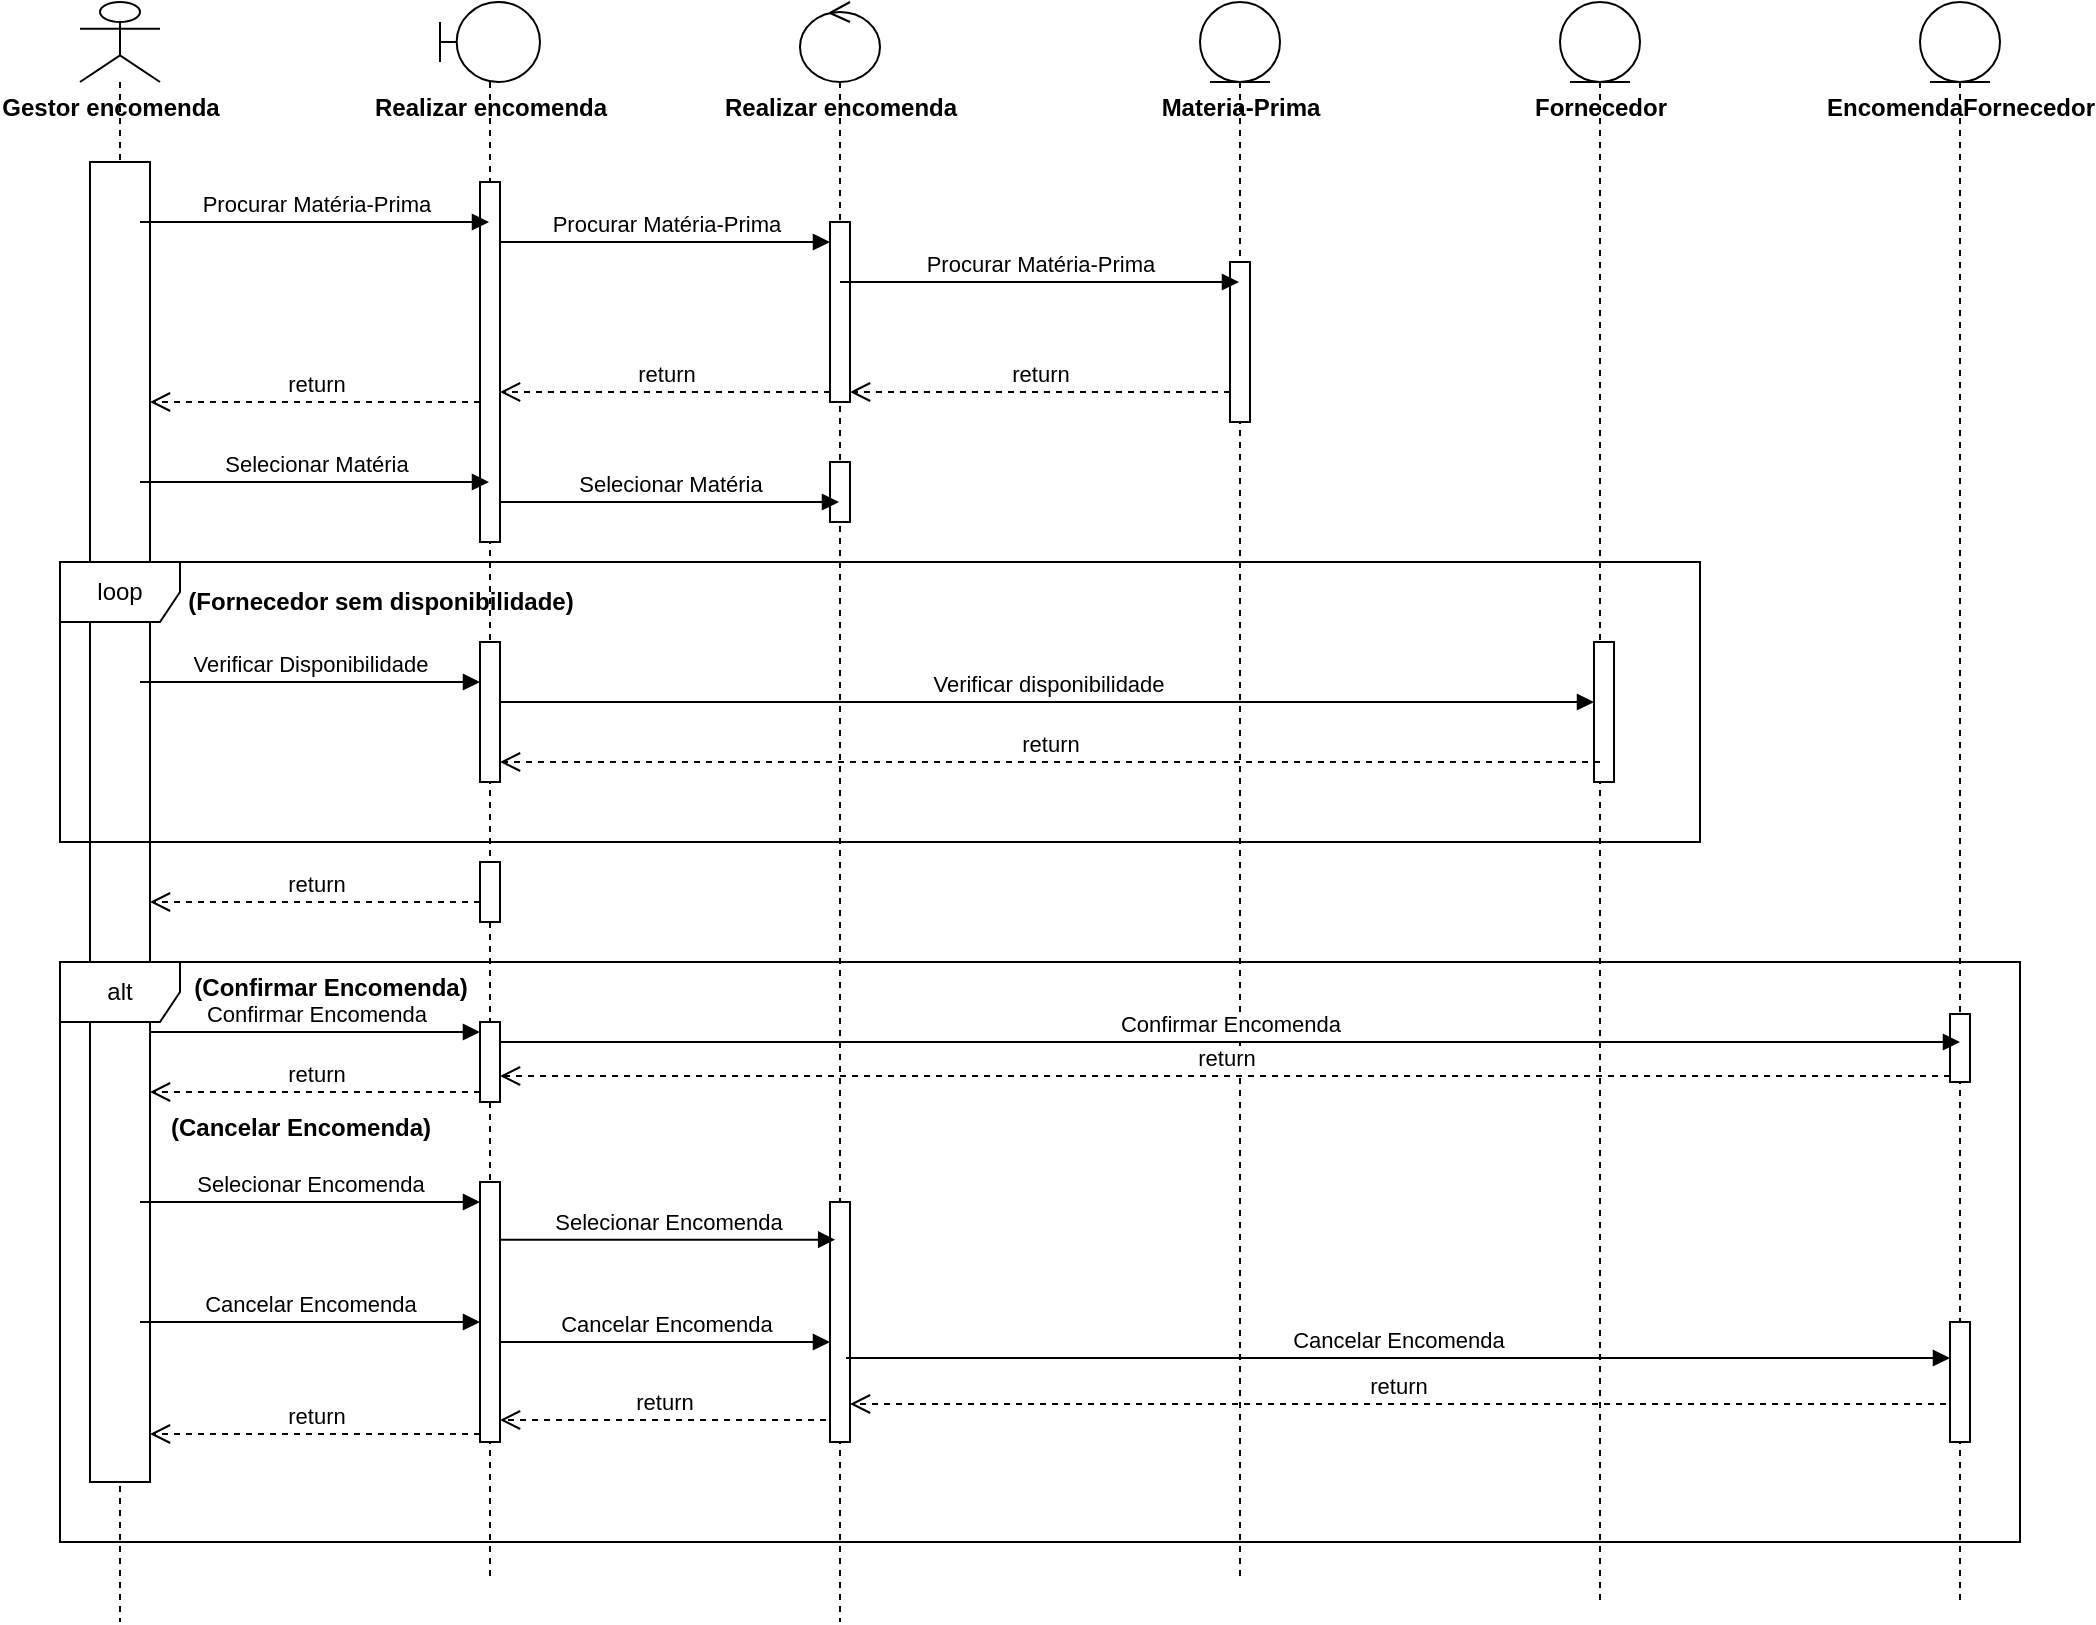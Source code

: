 <mxfile version="22.0.3" type="device">
  <diagram name="Página-1" id="t3bv8e0QEleySABRB_0X">
    <mxGraphModel dx="1276" dy="606" grid="1" gridSize="10" guides="1" tooltips="1" connect="1" arrows="1" fold="1" page="1" pageScale="1" pageWidth="827" pageHeight="1169" math="0" shadow="0">
      <root>
        <mxCell id="0" />
        <mxCell id="1" parent="0" />
        <mxCell id="5TxeS8Qv7ezqarB21GdF-1" value="" style="shape=umlLifeline;perimeter=lifelinePerimeter;whiteSpace=wrap;html=1;container=1;dropTarget=0;collapsible=0;recursiveResize=0;outlineConnect=0;portConstraint=eastwest;newEdgeStyle={&quot;curved&quot;:0,&quot;rounded&quot;:0};participant=umlActor;" vertex="1" parent="1">
          <mxGeometry x="60" y="60" width="40" height="810" as="geometry" />
        </mxCell>
        <mxCell id="5TxeS8Qv7ezqarB21GdF-13" value="" style="html=1;points=[[0,0,0,0,5],[0,1,0,0,-5],[1,0,0,0,5],[1,1,0,0,-5]];perimeter=orthogonalPerimeter;outlineConnect=0;targetShapes=umlLifeline;portConstraint=eastwest;newEdgeStyle={&quot;curved&quot;:0,&quot;rounded&quot;:0};" vertex="1" parent="5TxeS8Qv7ezqarB21GdF-1">
          <mxGeometry x="5" y="80" width="30" height="660" as="geometry" />
        </mxCell>
        <mxCell id="5TxeS8Qv7ezqarB21GdF-2" value="Gestor encomenda" style="text;align=center;fontStyle=1;verticalAlign=middle;spacingLeft=3;spacingRight=3;strokeColor=none;rotatable=0;points=[[0,0.5],[1,0.5]];portConstraint=eastwest;html=1;" vertex="1" parent="1">
          <mxGeometry x="35" y="100" width="80" height="26" as="geometry" />
        </mxCell>
        <mxCell id="5TxeS8Qv7ezqarB21GdF-3" value="" style="shape=umlLifeline;perimeter=lifelinePerimeter;whiteSpace=wrap;html=1;container=1;dropTarget=0;collapsible=0;recursiveResize=0;outlineConnect=0;portConstraint=eastwest;newEdgeStyle={&quot;curved&quot;:0,&quot;rounded&quot;:0};participant=umlBoundary;" vertex="1" parent="1">
          <mxGeometry x="240" y="60" width="50" height="790" as="geometry" />
        </mxCell>
        <mxCell id="5TxeS8Qv7ezqarB21GdF-14" value="" style="html=1;points=[[0,0,0,0,5],[0,1,0,0,-5],[1,0,0,0,5],[1,1,0,0,-5]];perimeter=orthogonalPerimeter;outlineConnect=0;targetShapes=umlLifeline;portConstraint=eastwest;newEdgeStyle={&quot;curved&quot;:0,&quot;rounded&quot;:0};" vertex="1" parent="5TxeS8Qv7ezqarB21GdF-3">
          <mxGeometry x="20" y="90" width="10" height="180" as="geometry" />
        </mxCell>
        <mxCell id="5TxeS8Qv7ezqarB21GdF-33" value="" style="html=1;points=[[0,0,0,0,5],[0,1,0,0,-5],[1,0,0,0,5],[1,1,0,0,-5]];perimeter=orthogonalPerimeter;outlineConnect=0;targetShapes=umlLifeline;portConstraint=eastwest;newEdgeStyle={&quot;curved&quot;:0,&quot;rounded&quot;:0};" vertex="1" parent="5TxeS8Qv7ezqarB21GdF-3">
          <mxGeometry x="20" y="430" width="10" height="30" as="geometry" />
        </mxCell>
        <mxCell id="5TxeS8Qv7ezqarB21GdF-4" value="Realizar encomenda" style="text;align=center;fontStyle=1;verticalAlign=middle;spacingLeft=3;spacingRight=3;strokeColor=none;rotatable=0;points=[[0,0.5],[1,0.5]];portConstraint=eastwest;html=1;" vertex="1" parent="1">
          <mxGeometry x="225" y="100" width="80" height="26" as="geometry" />
        </mxCell>
        <mxCell id="5TxeS8Qv7ezqarB21GdF-5" value="" style="shape=umlLifeline;perimeter=lifelinePerimeter;whiteSpace=wrap;html=1;container=1;dropTarget=0;collapsible=0;recursiveResize=0;outlineConnect=0;portConstraint=eastwest;newEdgeStyle={&quot;curved&quot;:0,&quot;rounded&quot;:0};participant=umlControl;" vertex="1" parent="1">
          <mxGeometry x="420" y="60" width="40" height="810" as="geometry" />
        </mxCell>
        <mxCell id="5TxeS8Qv7ezqarB21GdF-16" value="" style="html=1;points=[[0,0,0,0,5],[0,1,0,0,-5],[1,0,0,0,5],[1,1,0,0,-5]];perimeter=orthogonalPerimeter;outlineConnect=0;targetShapes=umlLifeline;portConstraint=eastwest;newEdgeStyle={&quot;curved&quot;:0,&quot;rounded&quot;:0};" vertex="1" parent="5TxeS8Qv7ezqarB21GdF-5">
          <mxGeometry x="15" y="110" width="10" height="90" as="geometry" />
        </mxCell>
        <mxCell id="5TxeS8Qv7ezqarB21GdF-23" value="" style="html=1;points=[[0,0,0,0,5],[0,1,0,0,-5],[1,0,0,0,5],[1,1,0,0,-5]];perimeter=orthogonalPerimeter;outlineConnect=0;targetShapes=umlLifeline;portConstraint=eastwest;newEdgeStyle={&quot;curved&quot;:0,&quot;rounded&quot;:0};" vertex="1" parent="5TxeS8Qv7ezqarB21GdF-5">
          <mxGeometry x="15" y="230" width="10" height="30" as="geometry" />
        </mxCell>
        <mxCell id="5TxeS8Qv7ezqarB21GdF-6" value="Realizar encomenda" style="text;align=center;fontStyle=1;verticalAlign=middle;spacingLeft=3;spacingRight=3;strokeColor=none;rotatable=0;points=[[0,0.5],[1,0.5]];portConstraint=eastwest;html=1;" vertex="1" parent="1">
          <mxGeometry x="400" y="100" width="80" height="26" as="geometry" />
        </mxCell>
        <mxCell id="5TxeS8Qv7ezqarB21GdF-7" value="" style="shape=umlLifeline;perimeter=lifelinePerimeter;whiteSpace=wrap;html=1;container=1;dropTarget=0;collapsible=0;recursiveResize=0;outlineConnect=0;portConstraint=eastwest;newEdgeStyle={&quot;curved&quot;:0,&quot;rounded&quot;:0};participant=umlEntity;" vertex="1" parent="1">
          <mxGeometry x="620" y="60" width="40" height="790" as="geometry" />
        </mxCell>
        <mxCell id="5TxeS8Qv7ezqarB21GdF-18" value="" style="html=1;points=[[0,0,0,0,5],[0,1,0,0,-5],[1,0,0,0,5],[1,1,0,0,-5]];perimeter=orthogonalPerimeter;outlineConnect=0;targetShapes=umlLifeline;portConstraint=eastwest;newEdgeStyle={&quot;curved&quot;:0,&quot;rounded&quot;:0};" vertex="1" parent="5TxeS8Qv7ezqarB21GdF-7">
          <mxGeometry x="15" y="130" width="10" height="80" as="geometry" />
        </mxCell>
        <mxCell id="5TxeS8Qv7ezqarB21GdF-8" value="Materia-Prima" style="text;align=center;fontStyle=1;verticalAlign=middle;spacingLeft=3;spacingRight=3;strokeColor=none;rotatable=0;points=[[0,0.5],[1,0.5]];portConstraint=eastwest;html=1;" vertex="1" parent="1">
          <mxGeometry x="600" y="100" width="80" height="26" as="geometry" />
        </mxCell>
        <mxCell id="5TxeS8Qv7ezqarB21GdF-9" value="" style="shape=umlLifeline;perimeter=lifelinePerimeter;whiteSpace=wrap;html=1;container=1;dropTarget=0;collapsible=0;recursiveResize=0;outlineConnect=0;portConstraint=eastwest;newEdgeStyle={&quot;curved&quot;:0,&quot;rounded&quot;:0};participant=umlEntity;" vertex="1" parent="1">
          <mxGeometry x="800" y="60" width="40" height="800" as="geometry" />
        </mxCell>
        <mxCell id="5TxeS8Qv7ezqarB21GdF-10" value="Fornecedor" style="text;align=center;fontStyle=1;verticalAlign=middle;spacingLeft=3;spacingRight=3;strokeColor=none;rotatable=0;points=[[0,0.5],[1,0.5]];portConstraint=eastwest;html=1;" vertex="1" parent="1">
          <mxGeometry x="780" y="100" width="80" height="26" as="geometry" />
        </mxCell>
        <mxCell id="5TxeS8Qv7ezqarB21GdF-11" value="" style="shape=umlLifeline;perimeter=lifelinePerimeter;whiteSpace=wrap;html=1;container=1;dropTarget=0;collapsible=0;recursiveResize=0;outlineConnect=0;portConstraint=eastwest;newEdgeStyle={&quot;curved&quot;:0,&quot;rounded&quot;:0};participant=umlEntity;" vertex="1" parent="1">
          <mxGeometry x="980" y="60" width="40" height="800" as="geometry" />
        </mxCell>
        <mxCell id="5TxeS8Qv7ezqarB21GdF-12" value="EncomendaFornecedor" style="text;align=center;fontStyle=1;verticalAlign=middle;spacingLeft=3;spacingRight=3;strokeColor=none;rotatable=0;points=[[0,0.5],[1,0.5]];portConstraint=eastwest;html=1;" vertex="1" parent="1">
          <mxGeometry x="960" y="100" width="80" height="26" as="geometry" />
        </mxCell>
        <mxCell id="5TxeS8Qv7ezqarB21GdF-15" value="Procurar Matéria-Prima" style="html=1;verticalAlign=bottom;endArrow=block;curved=0;rounded=0;" edge="1" parent="1" target="5TxeS8Qv7ezqarB21GdF-3">
          <mxGeometry width="80" relative="1" as="geometry">
            <mxPoint x="90" y="170" as="sourcePoint" />
            <mxPoint x="170" y="170" as="targetPoint" />
          </mxGeometry>
        </mxCell>
        <mxCell id="5TxeS8Qv7ezqarB21GdF-17" value="Procurar Matéria-Prima" style="html=1;verticalAlign=bottom;endArrow=block;curved=0;rounded=0;" edge="1" parent="1" target="5TxeS8Qv7ezqarB21GdF-16">
          <mxGeometry width="80" relative="1" as="geometry">
            <mxPoint x="270" y="180" as="sourcePoint" />
            <mxPoint x="350" y="180" as="targetPoint" />
          </mxGeometry>
        </mxCell>
        <mxCell id="5TxeS8Qv7ezqarB21GdF-19" value="Procurar Matéria-Prima" style="html=1;verticalAlign=bottom;endArrow=block;curved=0;rounded=0;" edge="1" parent="1" target="5TxeS8Qv7ezqarB21GdF-7">
          <mxGeometry width="80" relative="1" as="geometry">
            <mxPoint x="440" y="200" as="sourcePoint" />
            <mxPoint x="520" y="200" as="targetPoint" />
          </mxGeometry>
        </mxCell>
        <mxCell id="5TxeS8Qv7ezqarB21GdF-20" value="return" style="html=1;verticalAlign=bottom;endArrow=open;dashed=1;endSize=8;curved=0;rounded=0;entryX=1;entryY=1;entryDx=0;entryDy=-5;entryPerimeter=0;" edge="1" parent="1" source="5TxeS8Qv7ezqarB21GdF-18" target="5TxeS8Qv7ezqarB21GdF-16">
          <mxGeometry relative="1" as="geometry">
            <mxPoint x="630" y="250" as="sourcePoint" />
            <mxPoint x="550" y="250" as="targetPoint" />
          </mxGeometry>
        </mxCell>
        <mxCell id="5TxeS8Qv7ezqarB21GdF-21" value="return" style="html=1;verticalAlign=bottom;endArrow=open;dashed=1;endSize=8;curved=0;rounded=0;exitX=0;exitY=1;exitDx=0;exitDy=-5;exitPerimeter=0;" edge="1" parent="1" source="5TxeS8Qv7ezqarB21GdF-16" target="5TxeS8Qv7ezqarB21GdF-14">
          <mxGeometry relative="1" as="geometry">
            <mxPoint x="430" y="250" as="sourcePoint" />
            <mxPoint x="350" y="250" as="targetPoint" />
          </mxGeometry>
        </mxCell>
        <mxCell id="5TxeS8Qv7ezqarB21GdF-22" value="return" style="html=1;verticalAlign=bottom;endArrow=open;dashed=1;endSize=8;curved=0;rounded=0;" edge="1" parent="1" target="5TxeS8Qv7ezqarB21GdF-13">
          <mxGeometry relative="1" as="geometry">
            <mxPoint x="260" y="260" as="sourcePoint" />
            <mxPoint x="180" y="260" as="targetPoint" />
          </mxGeometry>
        </mxCell>
        <mxCell id="5TxeS8Qv7ezqarB21GdF-24" value="Selecionar Matéria" style="html=1;verticalAlign=bottom;endArrow=block;curved=0;rounded=0;" edge="1" parent="1" target="5TxeS8Qv7ezqarB21GdF-3">
          <mxGeometry width="80" relative="1" as="geometry">
            <mxPoint x="90" y="300" as="sourcePoint" />
            <mxPoint x="170" y="300" as="targetPoint" />
          </mxGeometry>
        </mxCell>
        <mxCell id="5TxeS8Qv7ezqarB21GdF-25" value="Selecionar Matéria" style="html=1;verticalAlign=bottom;endArrow=block;curved=0;rounded=0;" edge="1" parent="1" target="5TxeS8Qv7ezqarB21GdF-5">
          <mxGeometry width="80" relative="1" as="geometry">
            <mxPoint x="270" y="310" as="sourcePoint" />
            <mxPoint x="350" y="310" as="targetPoint" />
          </mxGeometry>
        </mxCell>
        <mxCell id="5TxeS8Qv7ezqarB21GdF-26" value="loop" style="shape=umlFrame;whiteSpace=wrap;html=1;pointerEvents=0;" vertex="1" parent="1">
          <mxGeometry x="50" y="340" width="820" height="140" as="geometry" />
        </mxCell>
        <mxCell id="5TxeS8Qv7ezqarB21GdF-27" value="(Fornecedor sem disponibilidade)" style="text;align=center;fontStyle=1;verticalAlign=middle;spacingLeft=3;spacingRight=3;strokeColor=none;rotatable=0;points=[[0,0.5],[1,0.5]];portConstraint=eastwest;html=1;" vertex="1" parent="1">
          <mxGeometry x="170" y="347" width="80" height="26" as="geometry" />
        </mxCell>
        <mxCell id="5TxeS8Qv7ezqarB21GdF-28" value="" style="html=1;points=[[0,0,0,0,5],[0,1,0,0,-5],[1,0,0,0,5],[1,1,0,0,-5]];perimeter=orthogonalPerimeter;outlineConnect=0;targetShapes=umlLifeline;portConstraint=eastwest;newEdgeStyle={&quot;curved&quot;:0,&quot;rounded&quot;:0};" vertex="1" parent="1">
          <mxGeometry x="260" y="380" width="10" height="70" as="geometry" />
        </mxCell>
        <mxCell id="5TxeS8Qv7ezqarB21GdF-29" value="Verificar Disponibilidade" style="html=1;verticalAlign=bottom;endArrow=block;curved=0;rounded=0;" edge="1" parent="1" target="5TxeS8Qv7ezqarB21GdF-28">
          <mxGeometry width="80" relative="1" as="geometry">
            <mxPoint x="90" y="400" as="sourcePoint" />
            <mxPoint x="170" y="400" as="targetPoint" />
          </mxGeometry>
        </mxCell>
        <mxCell id="5TxeS8Qv7ezqarB21GdF-30" value="" style="html=1;points=[[0,0,0,0,5],[0,1,0,0,-5],[1,0,0,0,5],[1,1,0,0,-5]];perimeter=orthogonalPerimeter;outlineConnect=0;targetShapes=umlLifeline;portConstraint=eastwest;newEdgeStyle={&quot;curved&quot;:0,&quot;rounded&quot;:0};" vertex="1" parent="1">
          <mxGeometry x="817" y="380" width="10" height="70" as="geometry" />
        </mxCell>
        <mxCell id="5TxeS8Qv7ezqarB21GdF-31" value="Verificar disponibilidade" style="html=1;verticalAlign=bottom;endArrow=block;curved=0;rounded=0;" edge="1" parent="1" target="5TxeS8Qv7ezqarB21GdF-30">
          <mxGeometry width="80" relative="1" as="geometry">
            <mxPoint x="270" y="410" as="sourcePoint" />
            <mxPoint x="350" y="410" as="targetPoint" />
          </mxGeometry>
        </mxCell>
        <mxCell id="5TxeS8Qv7ezqarB21GdF-32" value="return" style="html=1;verticalAlign=bottom;endArrow=open;dashed=1;endSize=8;curved=0;rounded=0;" edge="1" parent="1" target="5TxeS8Qv7ezqarB21GdF-28">
          <mxGeometry relative="1" as="geometry">
            <mxPoint x="820" y="440" as="sourcePoint" />
            <mxPoint x="740" y="440" as="targetPoint" />
          </mxGeometry>
        </mxCell>
        <mxCell id="5TxeS8Qv7ezqarB21GdF-34" value="return" style="html=1;verticalAlign=bottom;endArrow=open;dashed=1;endSize=8;curved=0;rounded=0;" edge="1" parent="1" target="5TxeS8Qv7ezqarB21GdF-13">
          <mxGeometry relative="1" as="geometry">
            <mxPoint x="260" y="510" as="sourcePoint" />
            <mxPoint x="180" y="510" as="targetPoint" />
          </mxGeometry>
        </mxCell>
        <mxCell id="5TxeS8Qv7ezqarB21GdF-35" value="alt" style="shape=umlFrame;whiteSpace=wrap;html=1;pointerEvents=0;" vertex="1" parent="1">
          <mxGeometry x="50" y="540" width="980" height="290" as="geometry" />
        </mxCell>
        <mxCell id="5TxeS8Qv7ezqarB21GdF-36" value="(Confirmar Encomenda)" style="text;align=center;fontStyle=1;verticalAlign=middle;spacingLeft=3;spacingRight=3;strokeColor=none;rotatable=0;points=[[0,0.5],[1,0.5]];portConstraint=eastwest;html=1;" vertex="1" parent="1">
          <mxGeometry x="145" y="540" width="80" height="26" as="geometry" />
        </mxCell>
        <mxCell id="5TxeS8Qv7ezqarB21GdF-37" value="" style="html=1;points=[[0,0,0,0,5],[0,1,0,0,-5],[1,0,0,0,5],[1,1,0,0,-5]];perimeter=orthogonalPerimeter;outlineConnect=0;targetShapes=umlLifeline;portConstraint=eastwest;newEdgeStyle={&quot;curved&quot;:0,&quot;rounded&quot;:0};" vertex="1" parent="1">
          <mxGeometry x="260" y="570" width="10" height="40" as="geometry" />
        </mxCell>
        <mxCell id="5TxeS8Qv7ezqarB21GdF-38" value="Confirmar Encomenda" style="html=1;verticalAlign=bottom;endArrow=block;curved=0;rounded=0;entryX=0;entryY=0;entryDx=0;entryDy=5;entryPerimeter=0;" edge="1" parent="1" source="5TxeS8Qv7ezqarB21GdF-13" target="5TxeS8Qv7ezqarB21GdF-37">
          <mxGeometry width="80" relative="1" as="geometry">
            <mxPoint x="90" y="590" as="sourcePoint" />
            <mxPoint x="170" y="590" as="targetPoint" />
          </mxGeometry>
        </mxCell>
        <mxCell id="5TxeS8Qv7ezqarB21GdF-39" value="" style="html=1;points=[[0,0,0,0,5],[0,1,0,0,-5],[1,0,0,0,5],[1,1,0,0,-5]];perimeter=orthogonalPerimeter;outlineConnect=0;targetShapes=umlLifeline;portConstraint=eastwest;newEdgeStyle={&quot;curved&quot;:0,&quot;rounded&quot;:0};" vertex="1" parent="1">
          <mxGeometry x="995" y="566" width="10" height="34" as="geometry" />
        </mxCell>
        <mxCell id="5TxeS8Qv7ezqarB21GdF-40" value="Confirmar Encomenda" style="html=1;verticalAlign=bottom;endArrow=block;curved=0;rounded=0;" edge="1" parent="1" source="5TxeS8Qv7ezqarB21GdF-37">
          <mxGeometry width="80" relative="1" as="geometry">
            <mxPoint x="270" y="590" as="sourcePoint" />
            <mxPoint x="1000" y="580" as="targetPoint" />
          </mxGeometry>
        </mxCell>
        <mxCell id="5TxeS8Qv7ezqarB21GdF-41" value="return" style="html=1;verticalAlign=bottom;endArrow=open;dashed=1;endSize=8;curved=0;rounded=0;exitX=0;exitY=1;exitDx=0;exitDy=-5;exitPerimeter=0;" edge="1" parent="1">
          <mxGeometry relative="1" as="geometry">
            <mxPoint x="995" y="597" as="sourcePoint" />
            <mxPoint x="270" y="597" as="targetPoint" />
          </mxGeometry>
        </mxCell>
        <mxCell id="5TxeS8Qv7ezqarB21GdF-42" value="return" style="html=1;verticalAlign=bottom;endArrow=open;dashed=1;endSize=8;curved=0;rounded=0;" edge="1" parent="1">
          <mxGeometry relative="1" as="geometry">
            <mxPoint x="260" y="605" as="sourcePoint" />
            <mxPoint x="95" y="605" as="targetPoint" />
          </mxGeometry>
        </mxCell>
        <mxCell id="5TxeS8Qv7ezqarB21GdF-43" value="(Cancelar Encomenda)" style="text;align=center;fontStyle=1;verticalAlign=middle;spacingLeft=3;spacingRight=3;strokeColor=none;rotatable=0;points=[[0,0.5],[1,0.5]];portConstraint=eastwest;html=1;" vertex="1" parent="1">
          <mxGeometry x="130" y="610" width="80" height="26" as="geometry" />
        </mxCell>
        <mxCell id="5TxeS8Qv7ezqarB21GdF-44" value="" style="html=1;points=[[0,0,0,0,5],[0,1,0,0,-5],[1,0,0,0,5],[1,1,0,0,-5]];perimeter=orthogonalPerimeter;outlineConnect=0;targetShapes=umlLifeline;portConstraint=eastwest;newEdgeStyle={&quot;curved&quot;:0,&quot;rounded&quot;:0};" vertex="1" parent="1">
          <mxGeometry x="260" y="650" width="10" height="130" as="geometry" />
        </mxCell>
        <mxCell id="5TxeS8Qv7ezqarB21GdF-45" value="Selecionar Encomenda" style="html=1;verticalAlign=bottom;endArrow=block;curved=0;rounded=0;" edge="1" parent="1" target="5TxeS8Qv7ezqarB21GdF-44">
          <mxGeometry width="80" relative="1" as="geometry">
            <mxPoint x="90" y="660" as="sourcePoint" />
            <mxPoint x="170" y="660" as="targetPoint" />
          </mxGeometry>
        </mxCell>
        <mxCell id="5TxeS8Qv7ezqarB21GdF-46" value="" style="html=1;points=[[0,0,0,0,5],[0,1,0,0,-5],[1,0,0,0,5],[1,1,0,0,-5]];perimeter=orthogonalPerimeter;outlineConnect=0;targetShapes=umlLifeline;portConstraint=eastwest;newEdgeStyle={&quot;curved&quot;:0,&quot;rounded&quot;:0};" vertex="1" parent="1">
          <mxGeometry x="435" y="660" width="10" height="120" as="geometry" />
        </mxCell>
        <mxCell id="5TxeS8Qv7ezqarB21GdF-47" value="Selecionar Encomenda" style="html=1;verticalAlign=bottom;endArrow=block;curved=0;rounded=0;entryX=0.26;entryY=0.157;entryDx=0;entryDy=0;entryPerimeter=0;" edge="1" parent="1" source="5TxeS8Qv7ezqarB21GdF-44" target="5TxeS8Qv7ezqarB21GdF-46">
          <mxGeometry width="80" relative="1" as="geometry">
            <mxPoint x="270" y="670" as="sourcePoint" />
            <mxPoint x="350" y="670" as="targetPoint" />
          </mxGeometry>
        </mxCell>
        <mxCell id="5TxeS8Qv7ezqarB21GdF-48" value="" style="html=1;points=[[0,0,0,0,5],[0,1,0,0,-5],[1,0,0,0,5],[1,1,0,0,-5]];perimeter=orthogonalPerimeter;outlineConnect=0;targetShapes=umlLifeline;portConstraint=eastwest;newEdgeStyle={&quot;curved&quot;:0,&quot;rounded&quot;:0};" vertex="1" parent="1">
          <mxGeometry x="995" y="720" width="10" height="60" as="geometry" />
        </mxCell>
        <mxCell id="5TxeS8Qv7ezqarB21GdF-49" value="Cancelar Encomenda" style="html=1;verticalAlign=bottom;endArrow=block;curved=0;rounded=0;" edge="1" parent="1" target="5TxeS8Qv7ezqarB21GdF-44">
          <mxGeometry width="80" relative="1" as="geometry">
            <mxPoint x="90" y="720" as="sourcePoint" />
            <mxPoint x="170" y="720" as="targetPoint" />
          </mxGeometry>
        </mxCell>
        <mxCell id="5TxeS8Qv7ezqarB21GdF-50" value="Cancelar Encomenda" style="html=1;verticalAlign=bottom;endArrow=block;curved=0;rounded=0;" edge="1" parent="1" target="5TxeS8Qv7ezqarB21GdF-46">
          <mxGeometry width="80" relative="1" as="geometry">
            <mxPoint x="270" y="730" as="sourcePoint" />
            <mxPoint x="350" y="730" as="targetPoint" />
          </mxGeometry>
        </mxCell>
        <mxCell id="5TxeS8Qv7ezqarB21GdF-51" value="Cancelar Encomenda" style="html=1;verticalAlign=bottom;endArrow=block;curved=0;rounded=0;" edge="1" parent="1" target="5TxeS8Qv7ezqarB21GdF-48">
          <mxGeometry width="80" relative="1" as="geometry">
            <mxPoint x="443" y="738" as="sourcePoint" />
            <mxPoint x="523" y="738" as="targetPoint" />
          </mxGeometry>
        </mxCell>
        <mxCell id="5TxeS8Qv7ezqarB21GdF-52" value="return" style="html=1;verticalAlign=bottom;endArrow=open;dashed=1;endSize=8;curved=0;rounded=0;" edge="1" parent="1" target="5TxeS8Qv7ezqarB21GdF-46">
          <mxGeometry relative="1" as="geometry">
            <mxPoint x="993" y="761" as="sourcePoint" />
            <mxPoint x="448" y="766" as="targetPoint" />
          </mxGeometry>
        </mxCell>
        <mxCell id="5TxeS8Qv7ezqarB21GdF-53" value="return" style="html=1;verticalAlign=bottom;endArrow=open;dashed=1;endSize=8;curved=0;rounded=0;" edge="1" parent="1" target="5TxeS8Qv7ezqarB21GdF-44">
          <mxGeometry relative="1" as="geometry">
            <mxPoint x="433" y="769" as="sourcePoint" />
            <mxPoint x="353" y="769" as="targetPoint" />
          </mxGeometry>
        </mxCell>
        <mxCell id="5TxeS8Qv7ezqarB21GdF-54" value="return" style="html=1;verticalAlign=bottom;endArrow=open;dashed=1;endSize=8;curved=0;rounded=0;" edge="1" parent="1" target="5TxeS8Qv7ezqarB21GdF-13">
          <mxGeometry relative="1" as="geometry">
            <mxPoint x="260" y="776" as="sourcePoint" />
            <mxPoint x="180" y="776" as="targetPoint" />
          </mxGeometry>
        </mxCell>
      </root>
    </mxGraphModel>
  </diagram>
</mxfile>
